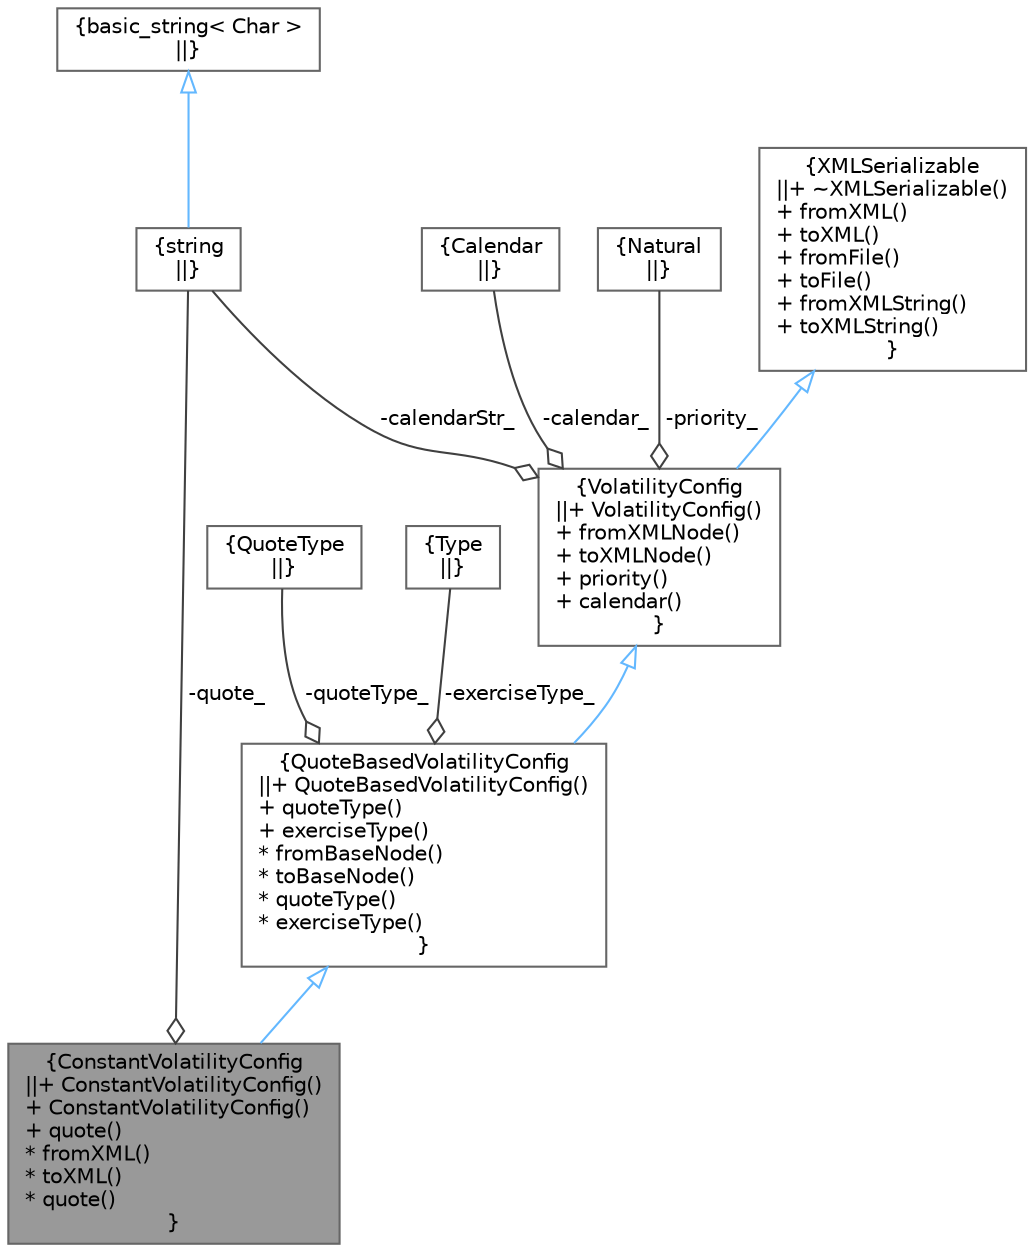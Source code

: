 digraph "ConstantVolatilityConfig"
{
 // INTERACTIVE_SVG=YES
 // LATEX_PDF_SIZE
  bgcolor="transparent";
  edge [fontname=Helvetica,fontsize=10,labelfontname=Helvetica,labelfontsize=10];
  node [fontname=Helvetica,fontsize=10,shape=box,height=0.2,width=0.4];
  Node1 [label="{ConstantVolatilityConfig\n||+ ConstantVolatilityConfig()\l+ ConstantVolatilityConfig()\l+ quote()\l* fromXML()\l* toXML()\l* quote()\l}",height=0.2,width=0.4,color="gray40", fillcolor="grey60", style="filled", fontcolor="black",tooltip=" "];
  Node2 -> Node1 [dir="back",color="steelblue1",style="solid",arrowtail="onormal"];
  Node2 [label="{QuoteBasedVolatilityConfig\n||+ QuoteBasedVolatilityConfig()\l+ quoteType()\l+ exerciseType()\l* fromBaseNode()\l* toBaseNode()\l* quoteType()\l* exerciseType()\l}",height=0.2,width=0.4,color="gray40", fillcolor="white", style="filled",URL="$classore_1_1data_1_1_quote_based_volatility_config.html",tooltip=" "];
  Node3 -> Node2 [dir="back",color="steelblue1",style="solid",arrowtail="onormal"];
  Node3 [label="{VolatilityConfig\n||+ VolatilityConfig()\l+ fromXMLNode()\l+ toXMLNode()\l+ priority()\l+ calendar()\l}",height=0.2,width=0.4,color="gray40", fillcolor="white", style="filled",URL="$classore_1_1data_1_1_volatility_config.html",tooltip=" "];
  Node4 -> Node3 [dir="back",color="steelblue1",style="solid",arrowtail="onormal"];
  Node4 [label="{XMLSerializable\n||+ ~XMLSerializable()\l+ fromXML()\l+ toXML()\l+ fromFile()\l+ toFile()\l+ fromXMLString()\l+ toXMLString()\l}",height=0.2,width=0.4,color="gray40", fillcolor="white", style="filled",URL="$classore_1_1data_1_1_x_m_l_serializable.html",tooltip="Base class for all serializable classes."];
  Node5 -> Node3 [color="grey25",style="solid",label=" -calendar_" ,arrowhead="odiamond"];
  Node5 [label="{Calendar\n||}",height=0.2,width=0.4,color="gray40", fillcolor="white", style="filled",tooltip=" "];
  Node6 -> Node3 [color="grey25",style="solid",label=" -calendarStr_" ,arrowhead="odiamond"];
  Node6 [label="{string\n||}",height=0.2,width=0.4,color="gray40", fillcolor="white", style="filled",tooltip=" "];
  Node7 -> Node6 [dir="back",color="steelblue1",style="solid",arrowtail="onormal"];
  Node7 [label="{basic_string\< Char \>\n||}",height=0.2,width=0.4,color="gray40", fillcolor="white", style="filled",tooltip=" "];
  Node8 -> Node3 [color="grey25",style="solid",label=" -priority_" ,arrowhead="odiamond"];
  Node8 [label="{Natural\n||}",height=0.2,width=0.4,color="gray40", fillcolor="white", style="filled",tooltip=" "];
  Node9 -> Node2 [color="grey25",style="solid",label=" -quoteType_" ,arrowhead="odiamond"];
  Node9 [label="{QuoteType\n||}",height=0.2,width=0.4,color="gray40", fillcolor="white", style="filled",tooltip=" "];
  Node10 -> Node2 [color="grey25",style="solid",label=" -exerciseType_" ,arrowhead="odiamond"];
  Node10 [label="{Type\n||}",height=0.2,width=0.4,color="gray40", fillcolor="white", style="filled",tooltip=" "];
  Node6 -> Node1 [color="grey25",style="solid",label=" -quote_" ,arrowhead="odiamond"];
}
